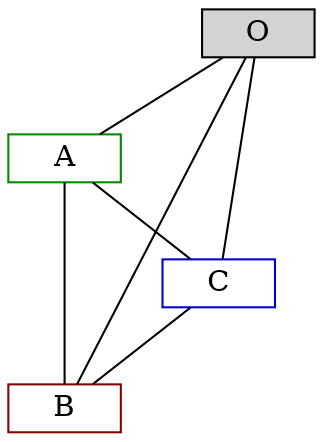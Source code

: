 graph g {
 splines=false;
node[shape =record,height=.1];
O [label = "O",style="filled"];

a0[label = "A",color=green4];
b0[label = "B",color=red4];
c0[label = "C",color=blue3];
O -- a0[weight=4];
O -- b0[constraint = false];
O -- c0[weight=8];
a0 -- b0 [weight=38];
a0 -- c0 [weight=4];
c0 -- b0 [weight=4];

}
